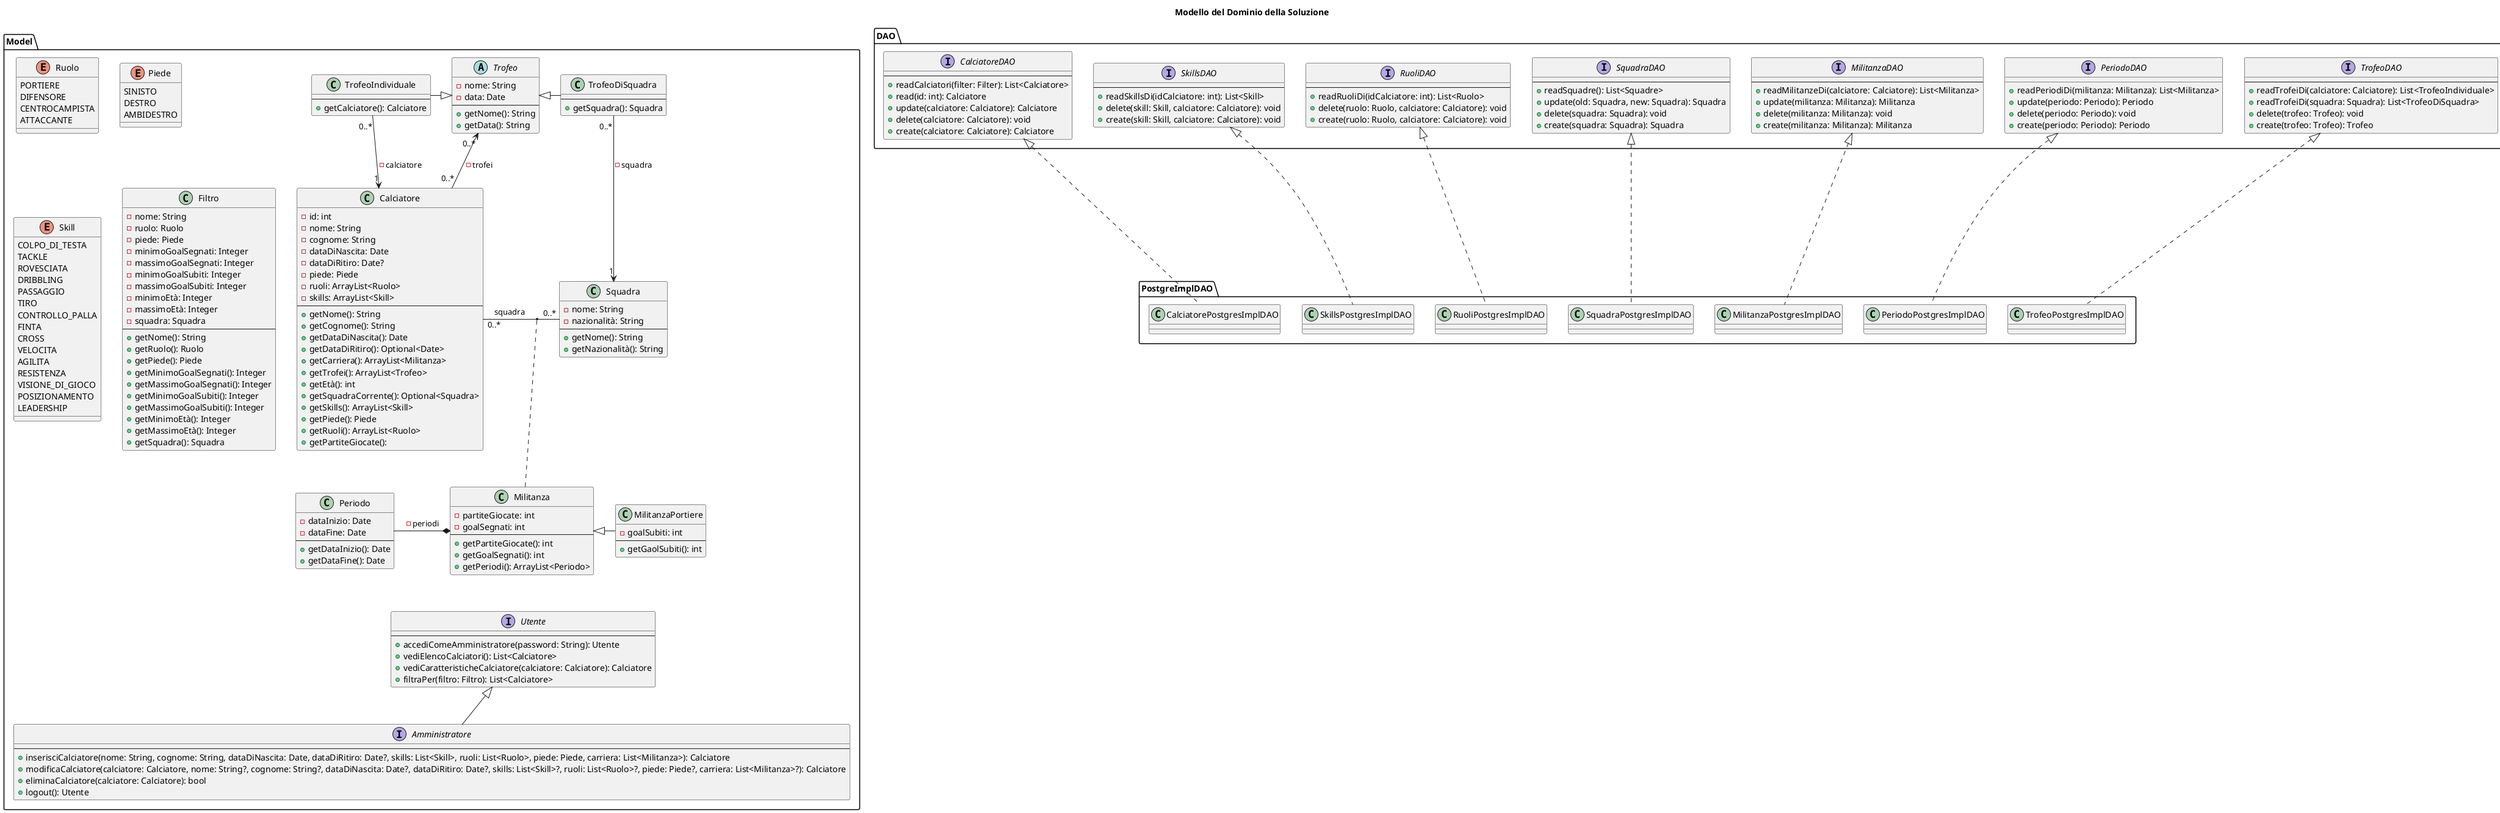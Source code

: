 @startuml
title Modello del Dominio della Soluzione

package DAO {
    interface CalciatoreDAO {
        ---
        + readCalciatori(filter: Filter): List<Calciatore>
        + read(id: int): Calciatore
        + update(calciatore: Calciatore): Calciatore
        + delete(calciatore: Calciatore): void
        + create(calciatore: Calciatore): Calciatore
    }

    interface SkillsDAO {
        ---
        + readSkillsDi(idCalciatore: int): List<Skill>
        + delete(skill: Skill, calciatore: Calciatore): void
        + create(skill: Skill, calciatore: Calciatore): void
    }

    interface RuoliDAO {
        ---
        + readRuoliDi(idCalciatore: int): List<Ruolo>
        + delete(ruolo: Ruolo, calciatore: Calciatore): void
        + create(ruolo: Ruolo, calciatore: Calciatore): void
    }

    interface SquadraDAO {
        ---
        + readSquadre(): List<Squadre>
        + update(old: Squadra, new: Squadra): Squadra
        + delete(squadra: Squadra): void
        + create(squadra: Squadra): Squadra
    }

    interface MilitanzaDAO {
        ---
        + readMilitanzeDi(calciatore: Calciatore): List<Militanza>
        + update(militanza: Militanza): Militanza
        + delete(militanza: Militanza): void
        + create(militanza: Militanza): Militanza
    }

    interface PeriodoDAO {
        + readPeriodiDi(militanza: Militanza): List<Militanza>
        + update(periodo: Periodo): Periodo
        + delete(periodo: Periodo): void
        + create(periodo: Periodo): Periodo
    }

    interface TrofeoDAO {
        ---
        + readTrofeiDi(calciatore: Calciatore): List<TrofeoIndividuale>
        + readTrofeiDi(squadra: Squadra): List<TrofeoDiSquadra>
        + delete(trofeo: Trofeo): void
        + create(trofeo: Trofeo): Trofeo
    }
}

package PostgreImplDAO {
    class CalciatorePostgresImplDAO implements DAO.CalciatoreDAO
    class SkillsPostgresImplDAO implements DAO.SkillsDAO
    class RuoliPostgresImplDAO implements DAO.RuoliDAO
    class SquadraPostgresImplDAO implements DAO.SquadraDAO
    class MilitanzaPostgresImplDAO implements DAO.MilitanzaDAO
    class PeriodoPostgresImplDAO implements DAO.PeriodoDAO
    class TrofeoPostgresImplDAO implements DAO.TrofeoDAO
}

package Model {
    enum Ruolo {
        PORTIERE
        DIFENSORE
        CENTROCAMPISTA
        ATTACCANTE
    }

    enum Piede {
        SINISTO
        DESTRO
        AMBIDESTRO
    }

    enum Skill {
        COLPO_DI_TESTA
        TACKLE
        ROVESCIATA
        DRIBBLING
        PASSAGGIO
        TIRO
        CONTROLLO_PALLA
        FINTA
        CROSS
        VELOCITA
        AGILITA
        RESISTENZA
        VISIONE_DI_GIOCO
        POSIZIONAMENTO
        LEADERSHIP
    }

    class Calciatore {
        - id: int
        - nome: String
        - cognome: String
        - dataDiNascita: Date
        - dataDiRitiro: Date?
        - piede: Piede
        - ruoli: ArrayList<Ruolo>
        - skills: ArrayList<Skill>
        ---
        + getNome(): String
        + getCognome(): String
        + getDataDiNascita(): Date
        + getDataDiRitiro(): Optional<Date>
        + getCarriera(): ArrayList<Militanza>
        + getTrofei(): ArrayList<Trofeo>
        + getEtà(): int
        + getSquadraCorrente(): Optional<Squadra>
        + getSkills(): ArrayList<Skill>
        + getPiede(): Piede
        + getRuoli(): ArrayList<Ruolo>
        + getPartiteGiocate():
    }

    class Squadra {
        - nome: String
        - nazionalità: String
        ---
        + getNome(): String
        + getNazionalità(): String
    }

    class Militanza {
        - partiteGiocate: int
        - goalSegnati: int
        ---
        + getPartiteGiocate(): int
        + getGoalSegnati(): int
        + getPeriodi(): ArrayList<Periodo>
    }

    class MilitanzaPortiere {
        - goalSubiti: int
        ---
        + getGaolSubiti(): int
    }

    class Periodo {
        - dataInizio: Date
        - dataFine: Date
        ---
        + getDataInizio(): Date
        + getDataFine(): Date
    }

    abstract class Trofeo {
        - nome: String
        - data: Date
        ---
        + getNome(): String
        + getData(): String
    }

    class TrofeoIndividuale {
        ---
        + getCalciatore(): Calciatore
    }

    class TrofeoDiSquadra {
        ---
        + getSquadra(): Squadra
    }

    interface Utente {
        ---
        + accediComeAmministratore(password: String): Utente
        + vediElencoCalciatori(): List<Calciatore>
        + vediCaratteristicheCalciatore(calciatore: Calciatore): Calciatore
        + filtraPer(filtro: Filtro): List<Calciatore>
    }

    interface Amministratore {
        ---
        + inserisciCalciatore(nome: String, cognome: String, dataDiNascita: Date, dataDiRitiro: Date?, skills: List<Skill>, ruoli: List<Ruolo>, piede: Piede, carriera: List<Militanza>): Calciatore
        + modificaCalciatore(calciatore: Calciatore, nome: String?, cognome: String?, dataDiNascita: Date?, dataDiRitiro: Date?, skills: List<Skill>?, ruoli: List<Ruolo>?, piede: Piede?, carriera: List<Militanza>?): Calciatore
        + eliminaCalciatore(calciatore: Calciatore): bool
        + logout(): Utente
    }

    class Filtro {
        - nome: String
        - ruolo: Ruolo
        - piede: Piede
        - minimoGoalSegnati: Integer
        - massimoGoalSegnati: Integer
        - minimoGoalSubiti: Integer
        - massimoGoalSubiti: Integer
        - minimoEtà: Integer
        - massimoEtà: Integer
        - squadra: Squadra
        ---
        + getNome(): String
        + getRuolo(): Ruolo
        + getPiede(): Piede
        + getMinimoGoalSegnati(): Integer
        + getMassimoGoalSegnati(): Integer
        + getMinimoGoalSubiti(): Integer
        + getMassimoGoalSubiti(): Integer
        + getMinimoEtà(): Integer
        + getMassimoEtà(): Integer
        + getSquadra(): Squadra
    }

    ' Generalizzazioni
    Militanza <|- MilitanzaPortiere
    Trofeo <|-l- TrofeoIndividuale
    Trofeo <|-r- TrofeoDiSquadra
    Utente <|-d- Amministratore

    Calciatore "0..*" -r- "0..*" Squadra: - squadra
    (Calciatore, Squadra) .. Militanza
    Militanza *-l- Periodo: - periodi
    Trofeo "0..*" <-d- "0..*" Calciatore: - trofei
    TrofeoDiSquadra "0..*" -d-> "1" Squadra: - squadra
    TrofeoIndividuale "0..*" -d-> "1" Calciatore: - calciatore

    MilitanzaPortiere -[hidden]- Utente
}

@enduml